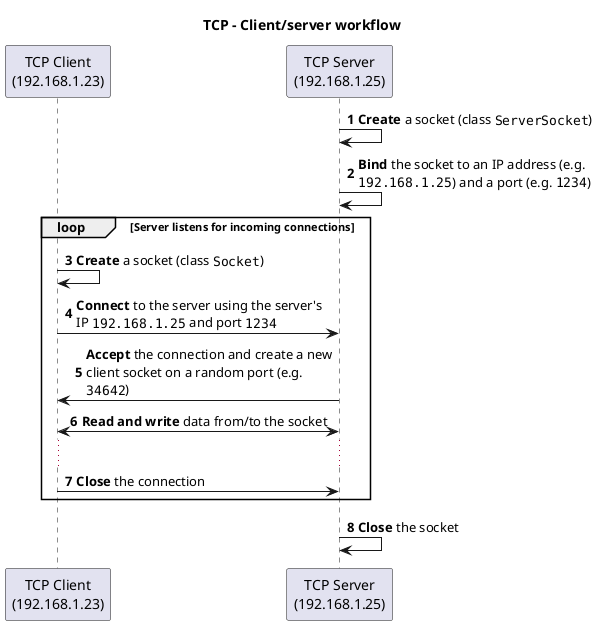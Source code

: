 @startuml tcp-client-server-workflow
skinparam boxPadding 100
skinparam maxMessageSize 250
skinparam noteTextAlignment center
skinparam sequenceMessageAlign direction
skinparam wrapWidth 250
autonumber

!pragma teoz true

title "TCP - Client/server workflow"

participant "TCP Client\n(192.168.1.23)" as client
participant "TCP Server\n(192.168.1.25)" as server

server -> server : **Create** a socket (class ""ServerSocket"")

server -> server : **Bind** the socket to an IP address (e.g. ""192.168.1.25"") and a port (e.g. ""1234"")

loop Server listens for incoming connections
    client -> client : **Create** a socket (class ""Socket"")
    client -> server : **Connect** to the server using the server's IP ""192.168.1.25"" and port ""1234""
    server -> client : **Accept** the connection and create a new client socket on a random port (e.g. ""34642"")
    server <-> client : **Read and write** data from/to the socket
    ...
    client -> server : **Close** the connection
end

server -> server : **Close** the socket
@enduml
